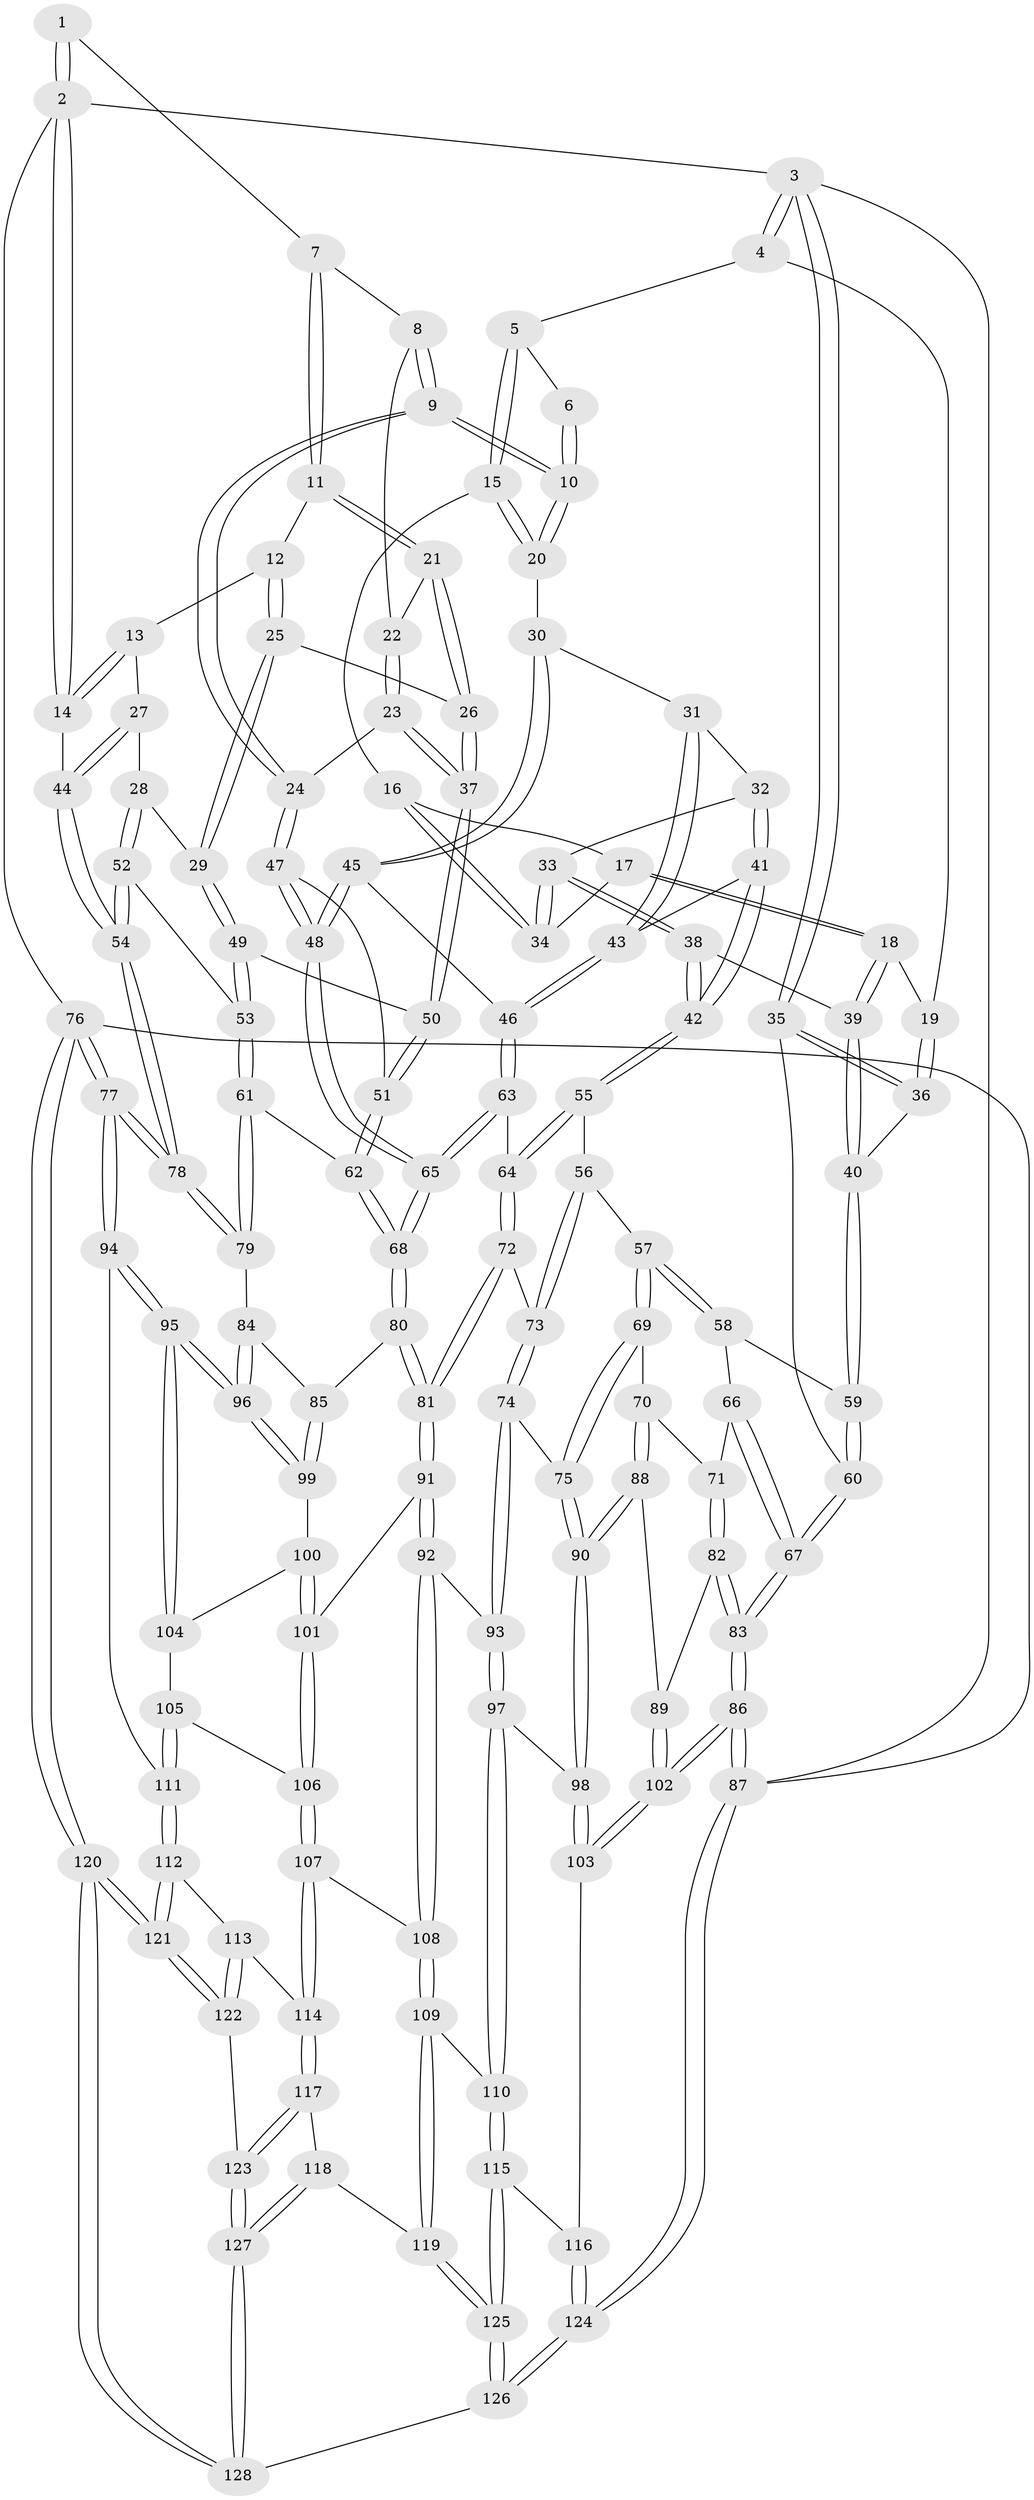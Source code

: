 // Generated by graph-tools (version 1.1) at 2025/51/03/09/25 03:51:03]
// undirected, 128 vertices, 317 edges
graph export_dot {
graph [start="1"]
  node [color=gray90,style=filled];
  1 [pos="+0.6844984478611285+0"];
  2 [pos="+1+0"];
  3 [pos="+0+0"];
  4 [pos="+0.19443319066959294+0"];
  5 [pos="+0.3411066389082659+0"];
  6 [pos="+0.6246673255808535+0"];
  7 [pos="+0.7761194722179312+0.025151652313768844"];
  8 [pos="+0.7478080949891245+0.07441296786065232"];
  9 [pos="+0.6273850684230292+0.19074290661960414"];
  10 [pos="+0.6058225977147165+0.17321993578200356"];
  11 [pos="+0.8276051563399685+0.06939038562340191"];
  12 [pos="+0.9103270342977079+0.08614139723508608"];
  13 [pos="+0.9230124631259111+0.08169693534140089"];
  14 [pos="+1+0"];
  15 [pos="+0.35962638512382167+0"];
  16 [pos="+0.30950905318554367+0.08115600427289979"];
  17 [pos="+0.20449257888778344+0.167396829166506"];
  18 [pos="+0.16728491247735316+0.18054511645852464"];
  19 [pos="+0.14002649424159735+0.10355031969055871"];
  20 [pos="+0.47362591304354035+0.1656960962625414"];
  21 [pos="+0.8094056706786451+0.1912673068023863"];
  22 [pos="+0.757822803910523+0.12670491859686903"];
  23 [pos="+0.7161141260008281+0.2326663306565663"];
  24 [pos="+0.6321521243255279+0.1988091759440323"];
  25 [pos="+0.8815333807720125+0.22651543735504406"];
  26 [pos="+0.8095436866392397+0.19662502694021292"];
  27 [pos="+0.9792222087483734+0.2161466944638351"];
  28 [pos="+0.9094879106248959+0.24337671476660352"];
  29 [pos="+0.8895866275621429+0.23659466959887782"];
  30 [pos="+0.46384562031679827+0.18193022963093244"];
  31 [pos="+0.3650989606839712+0.21935737140913358"];
  32 [pos="+0.3165991614609077+0.21512011655881"];
  33 [pos="+0.31407703408597415+0.21309103865789686"];
  34 [pos="+0.30967553188871044+0.19992673862689087"];
  35 [pos="+0+0.15991650403595312"];
  36 [pos="+0+0.18079591437246345"];
  37 [pos="+0.7165848086631984+0.23291566537903183"];
  38 [pos="+0.19405966017313986+0.2623779729931185"];
  39 [pos="+0.1486502923024175+0.2545544702758187"];
  40 [pos="+0.1460777249967807+0.25657482352636096"];
  41 [pos="+0.30874811674896246+0.3283522821102831"];
  42 [pos="+0.29625826159781155+0.3350624726094988"];
  43 [pos="+0.3834960568925732+0.3331587464179587"];
  44 [pos="+1+0.18220404435188642"];
  45 [pos="+0.4614504883429325+0.32960578606956836"];
  46 [pos="+0.41827236589002587+0.34845370801824493"];
  47 [pos="+0.5781996831126295+0.3522732140258821"];
  48 [pos="+0.5546487234344417+0.36769619092951744"];
  49 [pos="+0.819422207614236+0.3263414530144009"];
  50 [pos="+0.726688670339908+0.2598960881704884"];
  51 [pos="+0.70227543242991+0.3887879129954917"];
  52 [pos="+0.9709247677140559+0.4041095060451312"];
  53 [pos="+0.8263139015949673+0.42312723526102297"];
  54 [pos="+1+0.48107990385244104"];
  55 [pos="+0.26814400241513225+0.399468953556228"];
  56 [pos="+0.1935449500762201+0.42258604283060314"];
  57 [pos="+0.18902799703073+0.4217474164589922"];
  58 [pos="+0.13052307496308924+0.36703251360704886"];
  59 [pos="+0.12689657936355586+0.35335825478855315"];
  60 [pos="+0+0.3204884334225602"];
  61 [pos="+0.7855165781853244+0.4581686214633471"];
  62 [pos="+0.7407690132918605+0.43600818736708263"];
  63 [pos="+0.3879187495722152+0.4650290143314506"];
  64 [pos="+0.36479306483846763+0.48435514470264457"];
  65 [pos="+0.547404246445266+0.48179105072085776"];
  66 [pos="+0.05022853098320251+0.44742156207276185"];
  67 [pos="+0+0.3650378802910359"];
  68 [pos="+0.5614919868202071+0.5098349515650309"];
  69 [pos="+0.12231003736810359+0.5376361382312157"];
  70 [pos="+0.11373707288290287+0.5406930507911856"];
  71 [pos="+0.06696133320686933+0.516076166503058"];
  72 [pos="+0.35602678221784084+0.5171453790229186"];
  73 [pos="+0.2678536250222224+0.5651992486280205"];
  74 [pos="+0.2643682960156819+0.570345534340021"];
  75 [pos="+0.23909294718171353+0.5824398396859657"];
  76 [pos="+1+1"];
  77 [pos="+1+0.9310874439060023"];
  78 [pos="+1+0.6581869573177095"];
  79 [pos="+0.7869025626992547+0.4999417318086774"];
  80 [pos="+0.5632348988296141+0.5415217364044435"];
  81 [pos="+0.4487653889124292+0.6289698974932254"];
  82 [pos="+0+0.5839041454627181"];
  83 [pos="+0+0.5829491575817137"];
  84 [pos="+0.770089162809162+0.5531708882733213"];
  85 [pos="+0.6249719023149932+0.5937765270258035"];
  86 [pos="+0+1"];
  87 [pos="+0+1"];
  88 [pos="+0.09091357277627185+0.6469495243494248"];
  89 [pos="+0.08033922126152672+0.6528365698095906"];
  90 [pos="+0.18838358825147034+0.6749916548433643"];
  91 [pos="+0.4451038394639656+0.6499010995232283"];
  92 [pos="+0.42244346700960983+0.6846436476000013"];
  93 [pos="+0.349519287631013+0.714744077352497"];
  94 [pos="+0.8554059906543067+0.7433670318076926"];
  95 [pos="+0.8464552516545312+0.7346419359579385"];
  96 [pos="+0.8061692106665744+0.6503153897867656"];
  97 [pos="+0.3294205009721409+0.7387164517989013"];
  98 [pos="+0.21299644188690817+0.7349007506478468"];
  99 [pos="+0.6288194781261942+0.6491456439027413"];
  100 [pos="+0.6280462511636481+0.664993789624122"];
  101 [pos="+0.5882533914427974+0.7133798250461357"];
  102 [pos="+0.01582384621368441+0.8501589047651111"];
  103 [pos="+0.1638616933220696+0.8071992998525241"];
  104 [pos="+0.7079411442834814+0.7149625106148412"];
  105 [pos="+0.6421115123164575+0.7862965550565235"];
  106 [pos="+0.5850331056606518+0.7614078094018443"];
  107 [pos="+0.5318986089337089+0.8125287622718486"];
  108 [pos="+0.502209677667508+0.817045326257728"];
  109 [pos="+0.46530042844769703+0.8603356388384304"];
  110 [pos="+0.3295802759204227+0.7398538658722857"];
  111 [pos="+0.6791999610748797+0.8307161959651859"];
  112 [pos="+0.6707753812378913+0.8642399743806676"];
  113 [pos="+0.5895096350226682+0.8729662186874465"];
  114 [pos="+0.5874816049415476+0.8721879057592182"];
  115 [pos="+0.3202282979959208+0.8730604935899758"];
  116 [pos="+0.22646750697886925+0.8633884736416991"];
  117 [pos="+0.5567197010815219+0.9176293428075276"];
  118 [pos="+0.4870505028914586+0.9321056960448368"];
  119 [pos="+0.44113337953396037+0.9086419829845777"];
  120 [pos="+0.9025513499252149+1"];
  121 [pos="+0.7143699292352639+0.9624952942400818"];
  122 [pos="+0.6008262124801572+0.9108093878589147"];
  123 [pos="+0.5896585485517342+0.9660504828344707"];
  124 [pos="+0.1055036586351375+1"];
  125 [pos="+0.3740622331418241+0.9475741111135279"];
  126 [pos="+0.28538979050225244+1"];
  127 [pos="+0.6076439341663271+1"];
  128 [pos="+0.7071841400651422+1"];
  1 -- 2;
  1 -- 2;
  1 -- 7;
  2 -- 3;
  2 -- 14;
  2 -- 14;
  2 -- 76;
  3 -- 4;
  3 -- 4;
  3 -- 35;
  3 -- 35;
  3 -- 87;
  4 -- 5;
  4 -- 19;
  5 -- 6;
  5 -- 15;
  5 -- 15;
  6 -- 10;
  6 -- 10;
  7 -- 8;
  7 -- 11;
  7 -- 11;
  8 -- 9;
  8 -- 9;
  8 -- 22;
  9 -- 10;
  9 -- 10;
  9 -- 24;
  9 -- 24;
  10 -- 20;
  10 -- 20;
  11 -- 12;
  11 -- 21;
  11 -- 21;
  12 -- 13;
  12 -- 25;
  12 -- 25;
  13 -- 14;
  13 -- 14;
  13 -- 27;
  14 -- 44;
  15 -- 16;
  15 -- 20;
  15 -- 20;
  16 -- 17;
  16 -- 34;
  16 -- 34;
  17 -- 18;
  17 -- 18;
  17 -- 34;
  18 -- 19;
  18 -- 39;
  18 -- 39;
  19 -- 36;
  19 -- 36;
  20 -- 30;
  21 -- 22;
  21 -- 26;
  21 -- 26;
  22 -- 23;
  22 -- 23;
  23 -- 24;
  23 -- 37;
  23 -- 37;
  24 -- 47;
  24 -- 47;
  25 -- 26;
  25 -- 29;
  25 -- 29;
  26 -- 37;
  26 -- 37;
  27 -- 28;
  27 -- 44;
  27 -- 44;
  28 -- 29;
  28 -- 52;
  28 -- 52;
  29 -- 49;
  29 -- 49;
  30 -- 31;
  30 -- 45;
  30 -- 45;
  31 -- 32;
  31 -- 43;
  31 -- 43;
  32 -- 33;
  32 -- 41;
  32 -- 41;
  33 -- 34;
  33 -- 34;
  33 -- 38;
  33 -- 38;
  35 -- 36;
  35 -- 36;
  35 -- 60;
  36 -- 40;
  37 -- 50;
  37 -- 50;
  38 -- 39;
  38 -- 42;
  38 -- 42;
  39 -- 40;
  39 -- 40;
  40 -- 59;
  40 -- 59;
  41 -- 42;
  41 -- 42;
  41 -- 43;
  42 -- 55;
  42 -- 55;
  43 -- 46;
  43 -- 46;
  44 -- 54;
  44 -- 54;
  45 -- 46;
  45 -- 48;
  45 -- 48;
  46 -- 63;
  46 -- 63;
  47 -- 48;
  47 -- 48;
  47 -- 51;
  48 -- 65;
  48 -- 65;
  49 -- 50;
  49 -- 53;
  49 -- 53;
  50 -- 51;
  50 -- 51;
  51 -- 62;
  51 -- 62;
  52 -- 53;
  52 -- 54;
  52 -- 54;
  53 -- 61;
  53 -- 61;
  54 -- 78;
  54 -- 78;
  55 -- 56;
  55 -- 64;
  55 -- 64;
  56 -- 57;
  56 -- 73;
  56 -- 73;
  57 -- 58;
  57 -- 58;
  57 -- 69;
  57 -- 69;
  58 -- 59;
  58 -- 66;
  59 -- 60;
  59 -- 60;
  60 -- 67;
  60 -- 67;
  61 -- 62;
  61 -- 79;
  61 -- 79;
  62 -- 68;
  62 -- 68;
  63 -- 64;
  63 -- 65;
  63 -- 65;
  64 -- 72;
  64 -- 72;
  65 -- 68;
  65 -- 68;
  66 -- 67;
  66 -- 67;
  66 -- 71;
  67 -- 83;
  67 -- 83;
  68 -- 80;
  68 -- 80;
  69 -- 70;
  69 -- 75;
  69 -- 75;
  70 -- 71;
  70 -- 88;
  70 -- 88;
  71 -- 82;
  71 -- 82;
  72 -- 73;
  72 -- 81;
  72 -- 81;
  73 -- 74;
  73 -- 74;
  74 -- 75;
  74 -- 93;
  74 -- 93;
  75 -- 90;
  75 -- 90;
  76 -- 77;
  76 -- 77;
  76 -- 120;
  76 -- 120;
  76 -- 87;
  77 -- 78;
  77 -- 78;
  77 -- 94;
  77 -- 94;
  78 -- 79;
  78 -- 79;
  79 -- 84;
  80 -- 81;
  80 -- 81;
  80 -- 85;
  81 -- 91;
  81 -- 91;
  82 -- 83;
  82 -- 83;
  82 -- 89;
  83 -- 86;
  83 -- 86;
  84 -- 85;
  84 -- 96;
  84 -- 96;
  85 -- 99;
  85 -- 99;
  86 -- 87;
  86 -- 87;
  86 -- 102;
  86 -- 102;
  87 -- 124;
  87 -- 124;
  88 -- 89;
  88 -- 90;
  88 -- 90;
  89 -- 102;
  89 -- 102;
  90 -- 98;
  90 -- 98;
  91 -- 92;
  91 -- 92;
  91 -- 101;
  92 -- 93;
  92 -- 108;
  92 -- 108;
  93 -- 97;
  93 -- 97;
  94 -- 95;
  94 -- 95;
  94 -- 111;
  95 -- 96;
  95 -- 96;
  95 -- 104;
  95 -- 104;
  96 -- 99;
  96 -- 99;
  97 -- 98;
  97 -- 110;
  97 -- 110;
  98 -- 103;
  98 -- 103;
  99 -- 100;
  100 -- 101;
  100 -- 101;
  100 -- 104;
  101 -- 106;
  101 -- 106;
  102 -- 103;
  102 -- 103;
  103 -- 116;
  104 -- 105;
  105 -- 106;
  105 -- 111;
  105 -- 111;
  106 -- 107;
  106 -- 107;
  107 -- 108;
  107 -- 114;
  107 -- 114;
  108 -- 109;
  108 -- 109;
  109 -- 110;
  109 -- 119;
  109 -- 119;
  110 -- 115;
  110 -- 115;
  111 -- 112;
  111 -- 112;
  112 -- 113;
  112 -- 121;
  112 -- 121;
  113 -- 114;
  113 -- 122;
  113 -- 122;
  114 -- 117;
  114 -- 117;
  115 -- 116;
  115 -- 125;
  115 -- 125;
  116 -- 124;
  116 -- 124;
  117 -- 118;
  117 -- 123;
  117 -- 123;
  118 -- 119;
  118 -- 127;
  118 -- 127;
  119 -- 125;
  119 -- 125;
  120 -- 121;
  120 -- 121;
  120 -- 128;
  120 -- 128;
  121 -- 122;
  121 -- 122;
  122 -- 123;
  123 -- 127;
  123 -- 127;
  124 -- 126;
  124 -- 126;
  125 -- 126;
  125 -- 126;
  126 -- 128;
  127 -- 128;
  127 -- 128;
}
